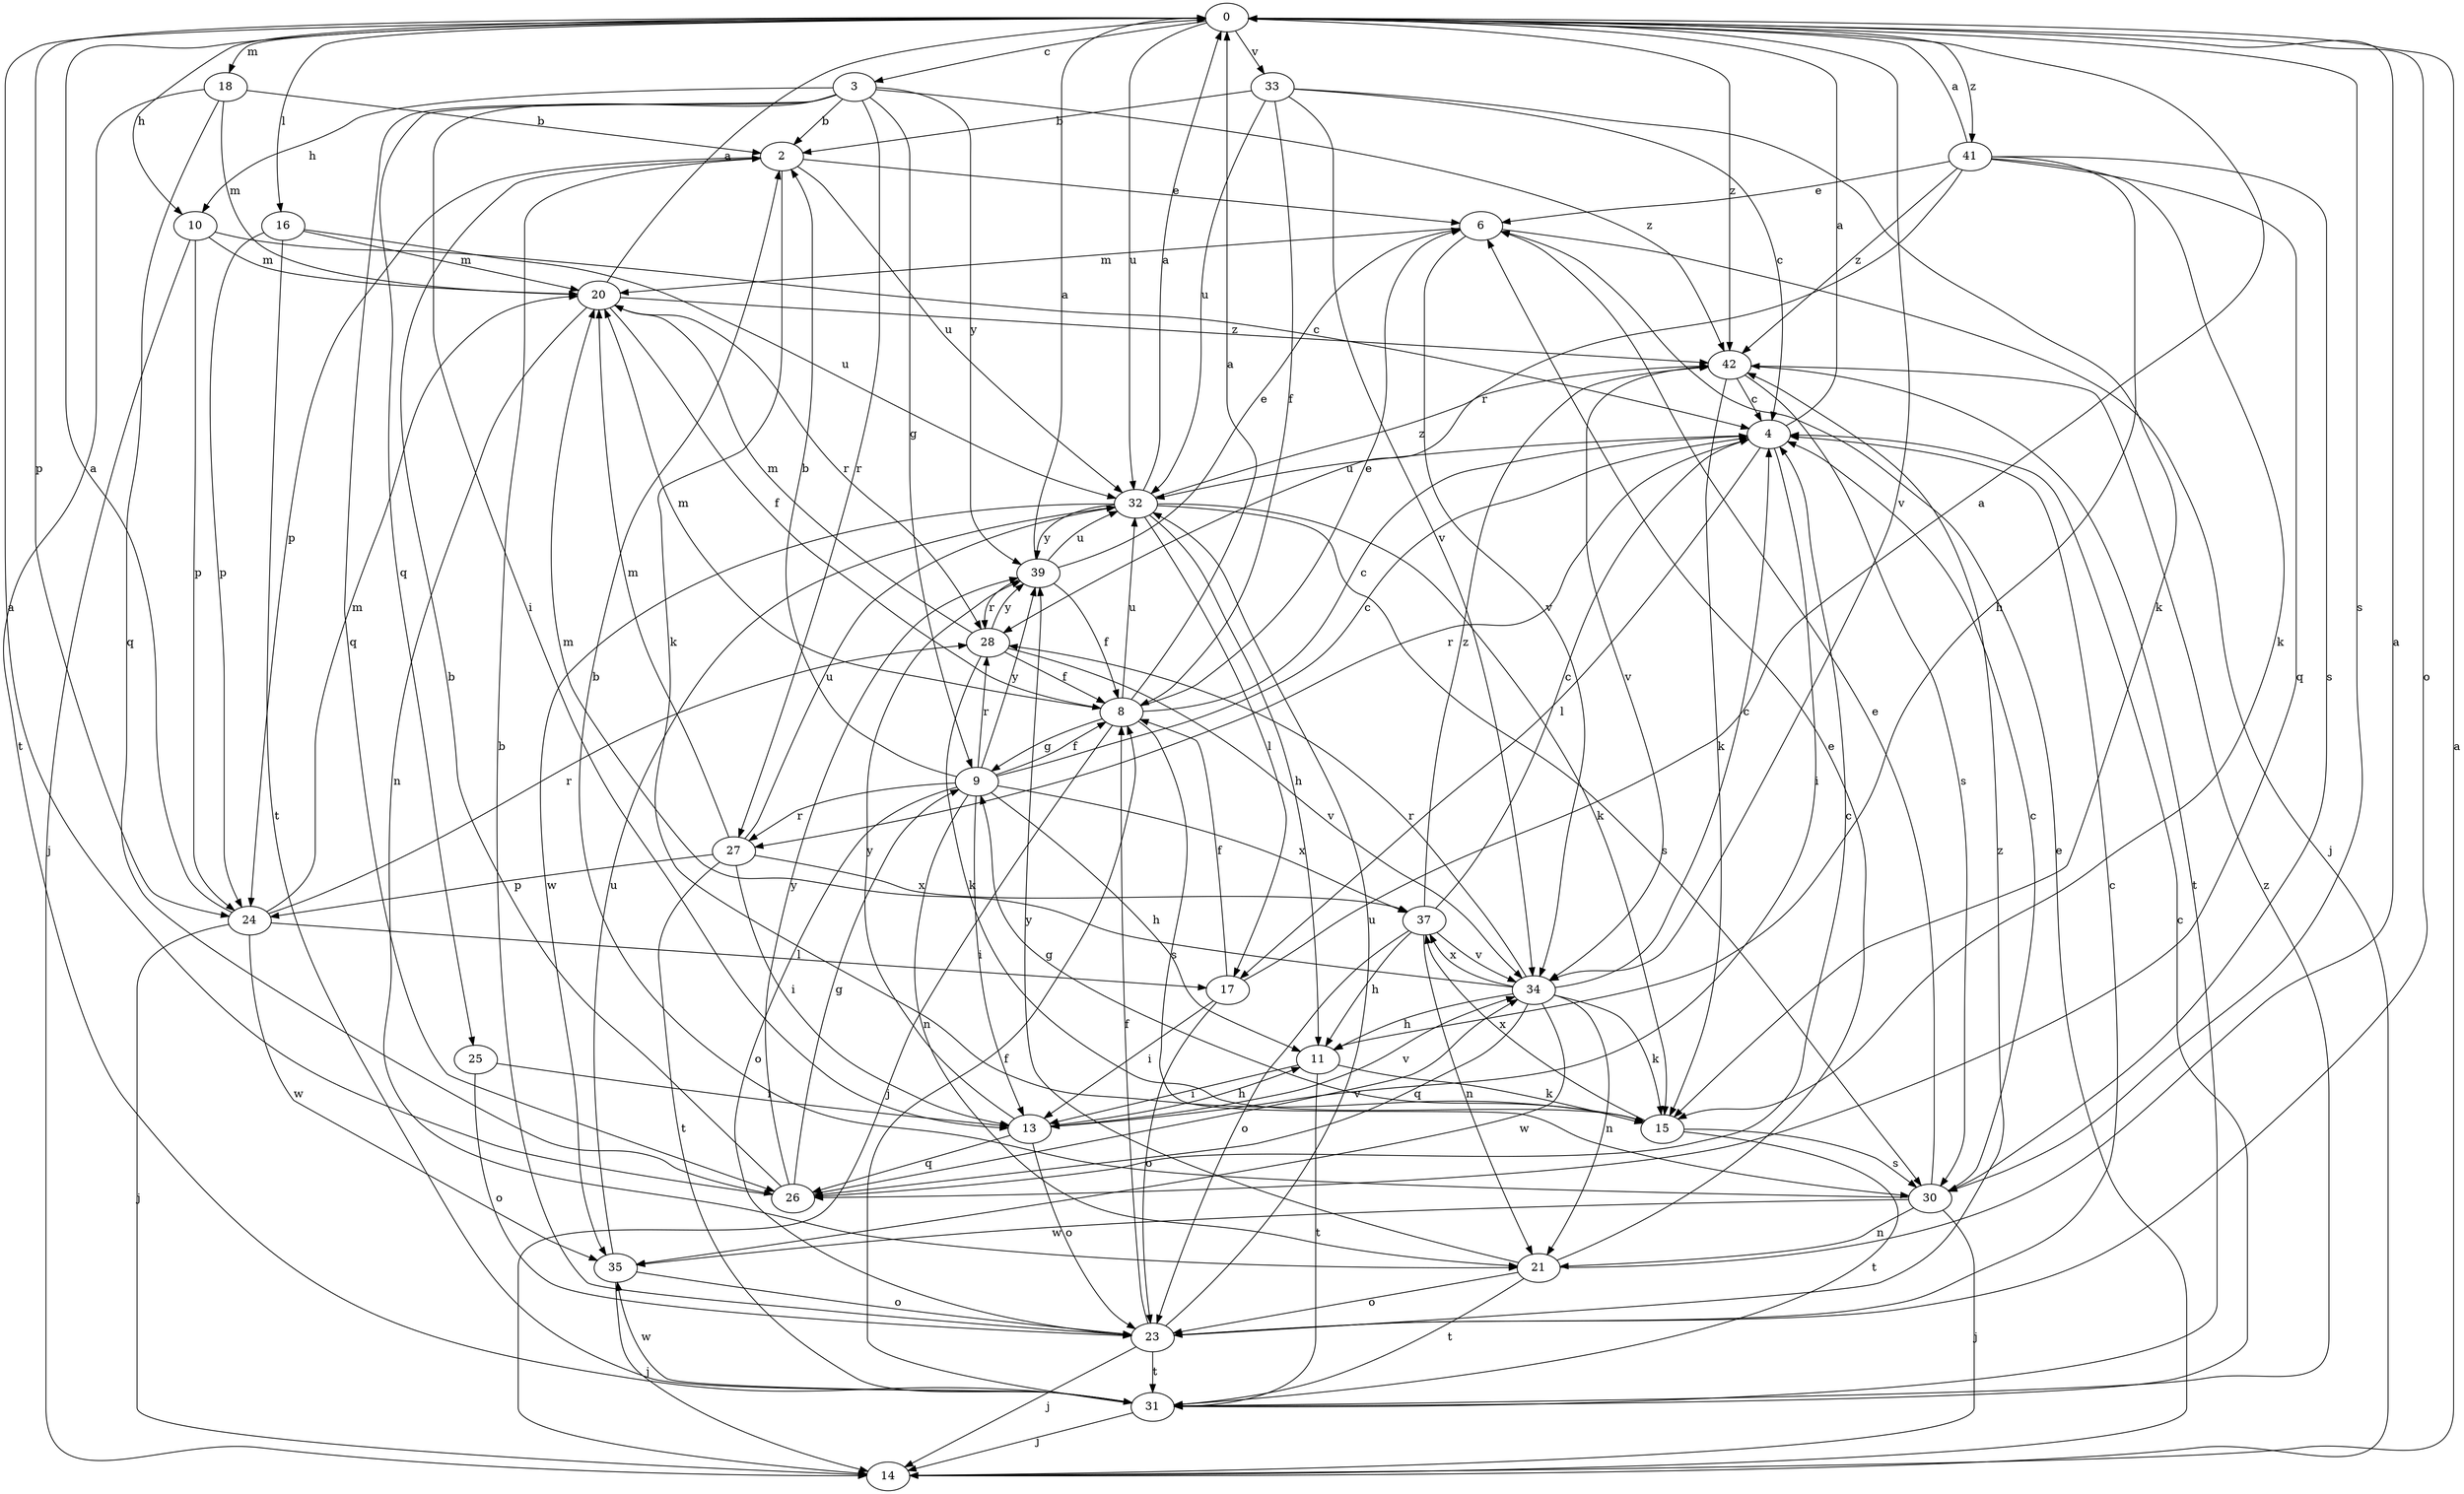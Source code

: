 strict digraph  {
0;
2;
3;
4;
6;
8;
9;
10;
11;
13;
14;
15;
16;
17;
18;
20;
21;
23;
24;
25;
26;
27;
28;
30;
31;
32;
33;
34;
35;
37;
39;
41;
42;
0 -> 3  [label=c];
0 -> 10  [label=h];
0 -> 16  [label=l];
0 -> 18  [label=m];
0 -> 23  [label=o];
0 -> 24  [label=p];
0 -> 30  [label=s];
0 -> 32  [label=u];
0 -> 33  [label=v];
0 -> 34  [label=v];
0 -> 41  [label=z];
0 -> 42  [label=z];
2 -> 6  [label=e];
2 -> 15  [label=k];
2 -> 24  [label=p];
2 -> 32  [label=u];
3 -> 2  [label=b];
3 -> 9  [label=g];
3 -> 10  [label=h];
3 -> 13  [label=i];
3 -> 25  [label=q];
3 -> 26  [label=q];
3 -> 27  [label=r];
3 -> 39  [label=y];
3 -> 42  [label=z];
4 -> 0  [label=a];
4 -> 13  [label=i];
4 -> 17  [label=l];
4 -> 27  [label=r];
4 -> 32  [label=u];
6 -> 14  [label=j];
6 -> 20  [label=m];
6 -> 34  [label=v];
8 -> 0  [label=a];
8 -> 4  [label=c];
8 -> 6  [label=e];
8 -> 9  [label=g];
8 -> 14  [label=j];
8 -> 20  [label=m];
8 -> 30  [label=s];
8 -> 32  [label=u];
9 -> 2  [label=b];
9 -> 4  [label=c];
9 -> 8  [label=f];
9 -> 11  [label=h];
9 -> 13  [label=i];
9 -> 21  [label=n];
9 -> 23  [label=o];
9 -> 27  [label=r];
9 -> 28  [label=r];
9 -> 37  [label=x];
9 -> 39  [label=y];
10 -> 4  [label=c];
10 -> 14  [label=j];
10 -> 20  [label=m];
10 -> 24  [label=p];
11 -> 13  [label=i];
11 -> 15  [label=k];
11 -> 31  [label=t];
13 -> 11  [label=h];
13 -> 23  [label=o];
13 -> 26  [label=q];
13 -> 34  [label=v];
13 -> 39  [label=y];
14 -> 0  [label=a];
14 -> 6  [label=e];
15 -> 9  [label=g];
15 -> 30  [label=s];
15 -> 31  [label=t];
15 -> 37  [label=x];
16 -> 20  [label=m];
16 -> 24  [label=p];
16 -> 31  [label=t];
16 -> 32  [label=u];
17 -> 0  [label=a];
17 -> 8  [label=f];
17 -> 13  [label=i];
17 -> 23  [label=o];
18 -> 2  [label=b];
18 -> 20  [label=m];
18 -> 26  [label=q];
18 -> 31  [label=t];
20 -> 0  [label=a];
20 -> 8  [label=f];
20 -> 21  [label=n];
20 -> 28  [label=r];
20 -> 42  [label=z];
21 -> 0  [label=a];
21 -> 6  [label=e];
21 -> 23  [label=o];
21 -> 31  [label=t];
21 -> 39  [label=y];
23 -> 2  [label=b];
23 -> 4  [label=c];
23 -> 8  [label=f];
23 -> 14  [label=j];
23 -> 31  [label=t];
23 -> 32  [label=u];
23 -> 42  [label=z];
24 -> 0  [label=a];
24 -> 14  [label=j];
24 -> 17  [label=l];
24 -> 20  [label=m];
24 -> 28  [label=r];
24 -> 35  [label=w];
25 -> 13  [label=i];
25 -> 23  [label=o];
26 -> 0  [label=a];
26 -> 2  [label=b];
26 -> 4  [label=c];
26 -> 9  [label=g];
26 -> 34  [label=v];
26 -> 39  [label=y];
27 -> 13  [label=i];
27 -> 20  [label=m];
27 -> 24  [label=p];
27 -> 31  [label=t];
27 -> 32  [label=u];
27 -> 37  [label=x];
28 -> 8  [label=f];
28 -> 15  [label=k];
28 -> 20  [label=m];
28 -> 34  [label=v];
28 -> 39  [label=y];
30 -> 2  [label=b];
30 -> 4  [label=c];
30 -> 6  [label=e];
30 -> 14  [label=j];
30 -> 21  [label=n];
30 -> 35  [label=w];
31 -> 4  [label=c];
31 -> 8  [label=f];
31 -> 14  [label=j];
31 -> 35  [label=w];
31 -> 42  [label=z];
32 -> 0  [label=a];
32 -> 11  [label=h];
32 -> 15  [label=k];
32 -> 17  [label=l];
32 -> 30  [label=s];
32 -> 35  [label=w];
32 -> 39  [label=y];
32 -> 42  [label=z];
33 -> 2  [label=b];
33 -> 4  [label=c];
33 -> 8  [label=f];
33 -> 15  [label=k];
33 -> 32  [label=u];
33 -> 34  [label=v];
34 -> 4  [label=c];
34 -> 11  [label=h];
34 -> 15  [label=k];
34 -> 20  [label=m];
34 -> 21  [label=n];
34 -> 26  [label=q];
34 -> 28  [label=r];
34 -> 35  [label=w];
34 -> 37  [label=x];
35 -> 14  [label=j];
35 -> 23  [label=o];
35 -> 32  [label=u];
37 -> 4  [label=c];
37 -> 11  [label=h];
37 -> 21  [label=n];
37 -> 23  [label=o];
37 -> 34  [label=v];
37 -> 42  [label=z];
39 -> 0  [label=a];
39 -> 6  [label=e];
39 -> 8  [label=f];
39 -> 28  [label=r];
39 -> 32  [label=u];
41 -> 0  [label=a];
41 -> 6  [label=e];
41 -> 11  [label=h];
41 -> 15  [label=k];
41 -> 26  [label=q];
41 -> 28  [label=r];
41 -> 30  [label=s];
41 -> 42  [label=z];
42 -> 4  [label=c];
42 -> 15  [label=k];
42 -> 30  [label=s];
42 -> 31  [label=t];
42 -> 34  [label=v];
}
